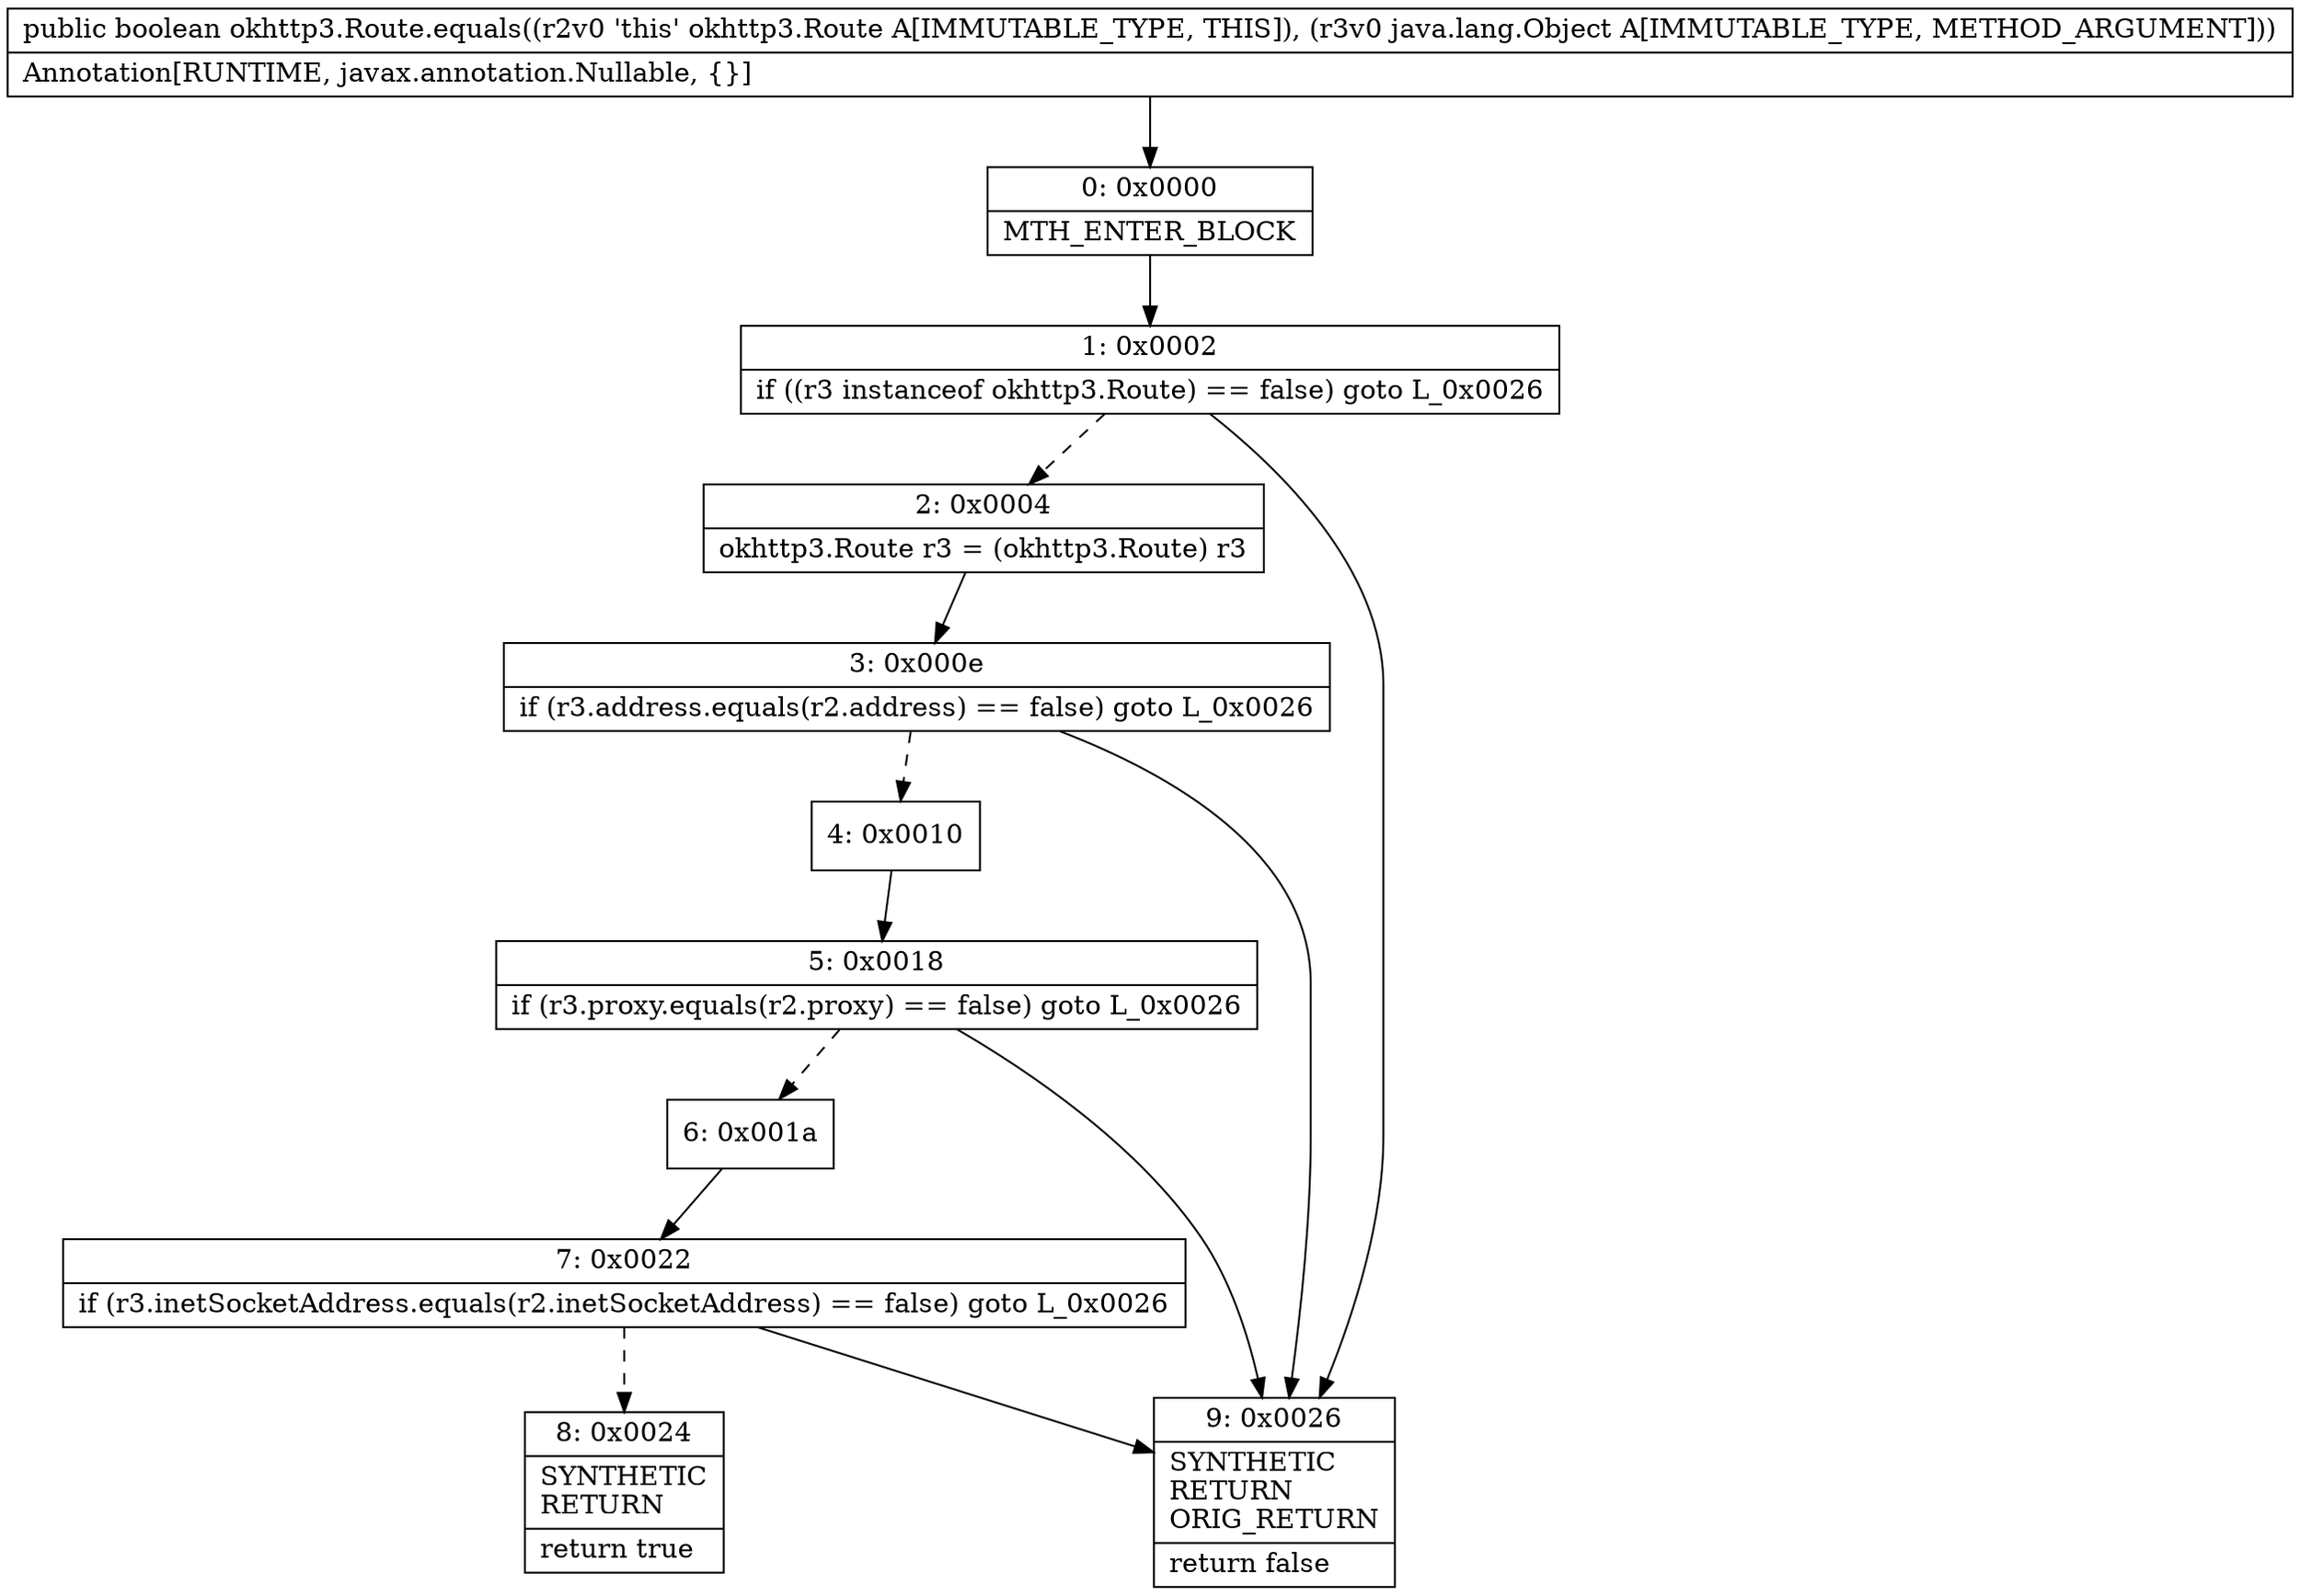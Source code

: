 digraph "CFG forokhttp3.Route.equals(Ljava\/lang\/Object;)Z" {
Node_0 [shape=record,label="{0\:\ 0x0000|MTH_ENTER_BLOCK\l}"];
Node_1 [shape=record,label="{1\:\ 0x0002|if ((r3 instanceof okhttp3.Route) == false) goto L_0x0026\l}"];
Node_2 [shape=record,label="{2\:\ 0x0004|okhttp3.Route r3 = (okhttp3.Route) r3\l}"];
Node_3 [shape=record,label="{3\:\ 0x000e|if (r3.address.equals(r2.address) == false) goto L_0x0026\l}"];
Node_4 [shape=record,label="{4\:\ 0x0010}"];
Node_5 [shape=record,label="{5\:\ 0x0018|if (r3.proxy.equals(r2.proxy) == false) goto L_0x0026\l}"];
Node_6 [shape=record,label="{6\:\ 0x001a}"];
Node_7 [shape=record,label="{7\:\ 0x0022|if (r3.inetSocketAddress.equals(r2.inetSocketAddress) == false) goto L_0x0026\l}"];
Node_8 [shape=record,label="{8\:\ 0x0024|SYNTHETIC\lRETURN\l|return true\l}"];
Node_9 [shape=record,label="{9\:\ 0x0026|SYNTHETIC\lRETURN\lORIG_RETURN\l|return false\l}"];
MethodNode[shape=record,label="{public boolean okhttp3.Route.equals((r2v0 'this' okhttp3.Route A[IMMUTABLE_TYPE, THIS]), (r3v0 java.lang.Object A[IMMUTABLE_TYPE, METHOD_ARGUMENT]))  | Annotation[RUNTIME, javax.annotation.Nullable, \{\}]\l}"];
MethodNode -> Node_0;
Node_0 -> Node_1;
Node_1 -> Node_2[style=dashed];
Node_1 -> Node_9;
Node_2 -> Node_3;
Node_3 -> Node_4[style=dashed];
Node_3 -> Node_9;
Node_4 -> Node_5;
Node_5 -> Node_6[style=dashed];
Node_5 -> Node_9;
Node_6 -> Node_7;
Node_7 -> Node_8[style=dashed];
Node_7 -> Node_9;
}


